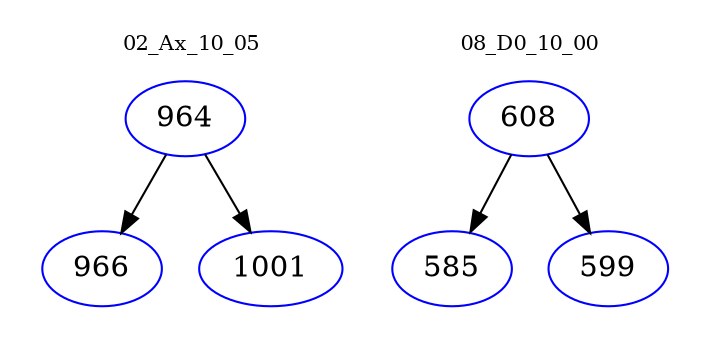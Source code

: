 digraph{
subgraph cluster_0 {
color = white
label = "02_Ax_10_05";
fontsize=10;
T0_964 [label="964", color="blue"]
T0_964 -> T0_966 [color="black"]
T0_966 [label="966", color="blue"]
T0_964 -> T0_1001 [color="black"]
T0_1001 [label="1001", color="blue"]
}
subgraph cluster_1 {
color = white
label = "08_D0_10_00";
fontsize=10;
T1_608 [label="608", color="blue"]
T1_608 -> T1_585 [color="black"]
T1_585 [label="585", color="blue"]
T1_608 -> T1_599 [color="black"]
T1_599 [label="599", color="blue"]
}
}
